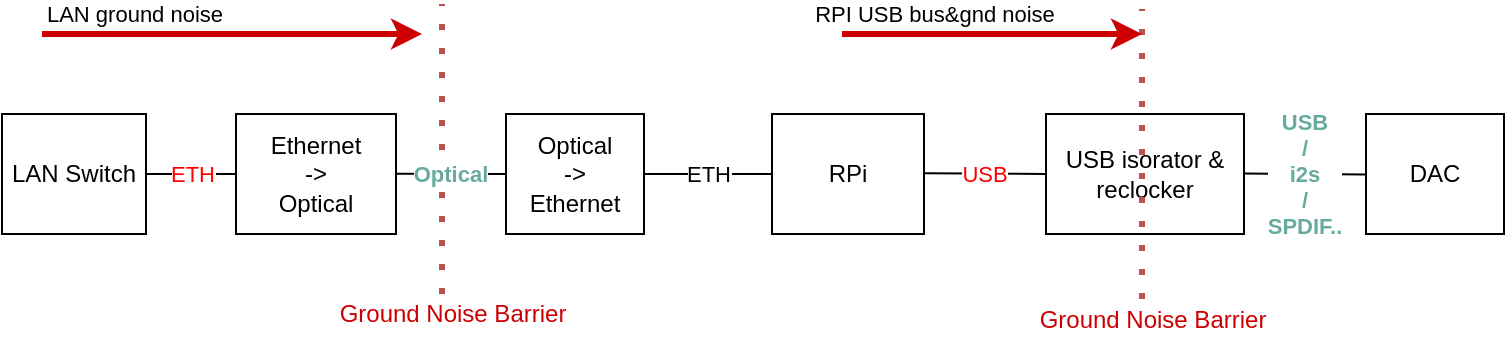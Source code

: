 <mxfile version="14.1.9" type="github">
  <diagram id="Y7vgxa4DhB0pr9qEd363" name="Page-1">
    <mxGraphModel dx="860" dy="608" grid="1" gridSize="10" guides="1" tooltips="1" connect="1" arrows="1" fold="1" page="1" pageScale="1" pageWidth="850" pageHeight="1100" math="0" shadow="0">
      <root>
        <mxCell id="0" />
        <mxCell id="1" parent="0" />
        <mxCell id="BiXXx1ukzyLKqdQWHbCL-1" value="RPi" style="rounded=0;whiteSpace=wrap;html=1;" vertex="1" parent="1">
          <mxGeometry x="395" y="340" width="76" height="60" as="geometry" />
        </mxCell>
        <mxCell id="BiXXx1ukzyLKqdQWHbCL-2" value="USB isorator &amp;amp; reclocker" style="rounded=0;whiteSpace=wrap;html=1;" vertex="1" parent="1">
          <mxGeometry x="532" y="340" width="99" height="60" as="geometry" />
        </mxCell>
        <mxCell id="BiXXx1ukzyLKqdQWHbCL-3" value="DAC" style="rounded=0;whiteSpace=wrap;html=1;" vertex="1" parent="1">
          <mxGeometry x="692" y="340" width="69" height="60" as="geometry" />
        </mxCell>
        <mxCell id="BiXXx1ukzyLKqdQWHbCL-4" value="Optical&lt;br&gt;-&amp;gt;&lt;br&gt;Ethernet" style="rounded=0;whiteSpace=wrap;html=1;" vertex="1" parent="1">
          <mxGeometry x="262" y="340" width="69" height="60" as="geometry" />
        </mxCell>
        <mxCell id="BiXXx1ukzyLKqdQWHbCL-5" value="Ethernet&lt;br&gt;-&amp;gt;&lt;br&gt;Optical" style="rounded=0;whiteSpace=wrap;html=1;" vertex="1" parent="1">
          <mxGeometry x="127" y="340" width="80" height="60" as="geometry" />
        </mxCell>
        <mxCell id="BiXXx1ukzyLKqdQWHbCL-6" value="LAN Switch" style="rounded=0;whiteSpace=wrap;html=1;" vertex="1" parent="1">
          <mxGeometry x="10" y="340" width="72" height="60" as="geometry" />
        </mxCell>
        <mxCell id="BiXXx1ukzyLKqdQWHbCL-7" value="&lt;font color=&quot;#ff0000&quot;&gt;ETH&lt;/font&gt;" style="endArrow=none;html=1;exitX=1;exitY=0.5;exitDx=0;exitDy=0;entryX=0;entryY=0.5;entryDx=0;entryDy=0;" edge="1" parent="1" source="BiXXx1ukzyLKqdQWHbCL-6" target="BiXXx1ukzyLKqdQWHbCL-5">
          <mxGeometry width="50" height="50" relative="1" as="geometry">
            <mxPoint x="440" y="400" as="sourcePoint" />
            <mxPoint x="490" y="350" as="targetPoint" />
          </mxGeometry>
        </mxCell>
        <mxCell id="BiXXx1ukzyLKqdQWHbCL-10" value="ETH" style="endArrow=none;html=1;exitX=1;exitY=0.5;exitDx=0;exitDy=0;entryX=0;entryY=0.5;entryDx=0;entryDy=0;" edge="1" parent="1" source="BiXXx1ukzyLKqdQWHbCL-4" target="BiXXx1ukzyLKqdQWHbCL-1">
          <mxGeometry width="50" height="50" relative="1" as="geometry">
            <mxPoint x="385" y="371" as="sourcePoint" />
            <mxPoint x="423" y="371" as="targetPoint" />
          </mxGeometry>
        </mxCell>
        <mxCell id="BiXXx1ukzyLKqdQWHbCL-13" value="&lt;font color=&quot;#ff0000&quot;&gt;USB&lt;/font&gt;" style="endArrow=none;html=1;exitX=1;exitY=0.5;exitDx=0;exitDy=0;entryX=0;entryY=0.5;entryDx=0;entryDy=0;" edge="1" parent="1" target="BiXXx1ukzyLKqdQWHbCL-2">
          <mxGeometry width="50" height="50" relative="1" as="geometry">
            <mxPoint x="471" y="369.58" as="sourcePoint" />
            <mxPoint x="514" y="369.58" as="targetPoint" />
          </mxGeometry>
        </mxCell>
        <mxCell id="BiXXx1ukzyLKqdQWHbCL-14" value="&lt;font color=&quot;#67ab9f&quot;&gt;USB&lt;br&gt;/&lt;br&gt;i2s&lt;br&gt;/ &lt;br&gt;SPDIF..&lt;br&gt;&lt;/font&gt;" style="endArrow=none;html=1;exitX=1;exitY=0.5;exitDx=0;exitDy=0;entryX=0;entryY=0.5;entryDx=0;entryDy=0;fontStyle=1" edge="1" parent="1">
          <mxGeometry width="50" height="50" relative="1" as="geometry">
            <mxPoint x="631" y="369.79" as="sourcePoint" />
            <mxPoint x="692" y="370.21" as="targetPoint" />
          </mxGeometry>
        </mxCell>
        <mxCell id="BiXXx1ukzyLKqdQWHbCL-15" value="" style="endArrow=none;dashed=1;html=1;dashPattern=1 3;strokeWidth=3;fillColor=#f8cecc;strokeColor=#b85450;" edge="1" parent="1">
          <mxGeometry width="50" height="50" relative="1" as="geometry">
            <mxPoint x="230" y="430" as="sourcePoint" />
            <mxPoint x="230" y="285" as="targetPoint" />
          </mxGeometry>
        </mxCell>
        <mxCell id="BiXXx1ukzyLKqdQWHbCL-11" value="&lt;font color=&quot;#67ab9f&quot;&gt;Optical&lt;/font&gt;" style="endArrow=none;html=1;exitX=1;exitY=0.5;exitDx=0;exitDy=0;entryX=0;entryY=0.5;entryDx=0;entryDy=0;fontStyle=1;labelBackgroundColor=#ffffff;" edge="1" parent="1" target="BiXXx1ukzyLKqdQWHbCL-4">
          <mxGeometry width="50" height="50" relative="1" as="geometry">
            <mxPoint x="207" y="369.83" as="sourcePoint" />
            <mxPoint x="250" y="369.83" as="targetPoint" />
          </mxGeometry>
        </mxCell>
        <mxCell id="BiXXx1ukzyLKqdQWHbCL-16" value="&lt;font color=&quot;#cc0000&quot;&gt;Ground Noise Barrier&lt;/font&gt;" style="text;html=1;resizable=0;autosize=1;align=center;verticalAlign=middle;points=[];fillColor=none;strokeColor=none;rounded=0;rotation=0;" vertex="1" parent="1">
          <mxGeometry x="170" y="430" width="130" height="20" as="geometry" />
        </mxCell>
        <mxCell id="BiXXx1ukzyLKqdQWHbCL-19" value="" style="endArrow=none;dashed=1;html=1;dashPattern=1 3;strokeWidth=3;fillColor=#f8cecc;strokeColor=#b85450;" edge="1" parent="1">
          <mxGeometry width="50" height="50" relative="1" as="geometry">
            <mxPoint x="580" y="432.5" as="sourcePoint" />
            <mxPoint x="580" y="287.5" as="targetPoint" />
          </mxGeometry>
        </mxCell>
        <mxCell id="BiXXx1ukzyLKqdQWHbCL-20" value="&lt;font color=&quot;#cc0000&quot;&gt;Ground Noise Barrier&lt;/font&gt;" style="text;html=1;resizable=0;autosize=1;align=center;verticalAlign=middle;points=[];fillColor=none;strokeColor=none;rounded=0;rotation=0;" vertex="1" parent="1">
          <mxGeometry x="520" y="432.5" width="130" height="20" as="geometry" />
        </mxCell>
        <mxCell id="BiXXx1ukzyLKqdQWHbCL-21" value="" style="endArrow=classic;html=1;labelBackgroundColor=#ffffff;strokeWidth=3;strokeColor=#CC0000;" edge="1" parent="1">
          <mxGeometry width="50" height="50" relative="1" as="geometry">
            <mxPoint x="30" y="300" as="sourcePoint" />
            <mxPoint x="220" y="300" as="targetPoint" />
          </mxGeometry>
        </mxCell>
        <mxCell id="BiXXx1ukzyLKqdQWHbCL-22" value="LAN ground noise" style="edgeLabel;html=1;align=center;verticalAlign=middle;resizable=0;points=[];" vertex="1" connectable="0" parent="BiXXx1ukzyLKqdQWHbCL-21">
          <mxGeometry x="-0.405" relative="1" as="geometry">
            <mxPoint x="-10.83" y="-10" as="offset" />
          </mxGeometry>
        </mxCell>
        <mxCell id="BiXXx1ukzyLKqdQWHbCL-23" value="" style="endArrow=classic;html=1;labelBackgroundColor=#ffffff;strokeWidth=3;strokeColor=#CC0000;" edge="1" parent="1">
          <mxGeometry width="50" height="50" relative="1" as="geometry">
            <mxPoint x="430" y="300" as="sourcePoint" />
            <mxPoint x="580" y="300" as="targetPoint" />
          </mxGeometry>
        </mxCell>
        <mxCell id="BiXXx1ukzyLKqdQWHbCL-24" value="RPI USB bus&amp;amp;gnd noise" style="edgeLabel;html=1;align=center;verticalAlign=middle;resizable=0;points=[];" vertex="1" connectable="0" parent="BiXXx1ukzyLKqdQWHbCL-23">
          <mxGeometry x="-0.405" relative="1" as="geometry">
            <mxPoint x="1.17" y="-10" as="offset" />
          </mxGeometry>
        </mxCell>
      </root>
    </mxGraphModel>
  </diagram>
</mxfile>
